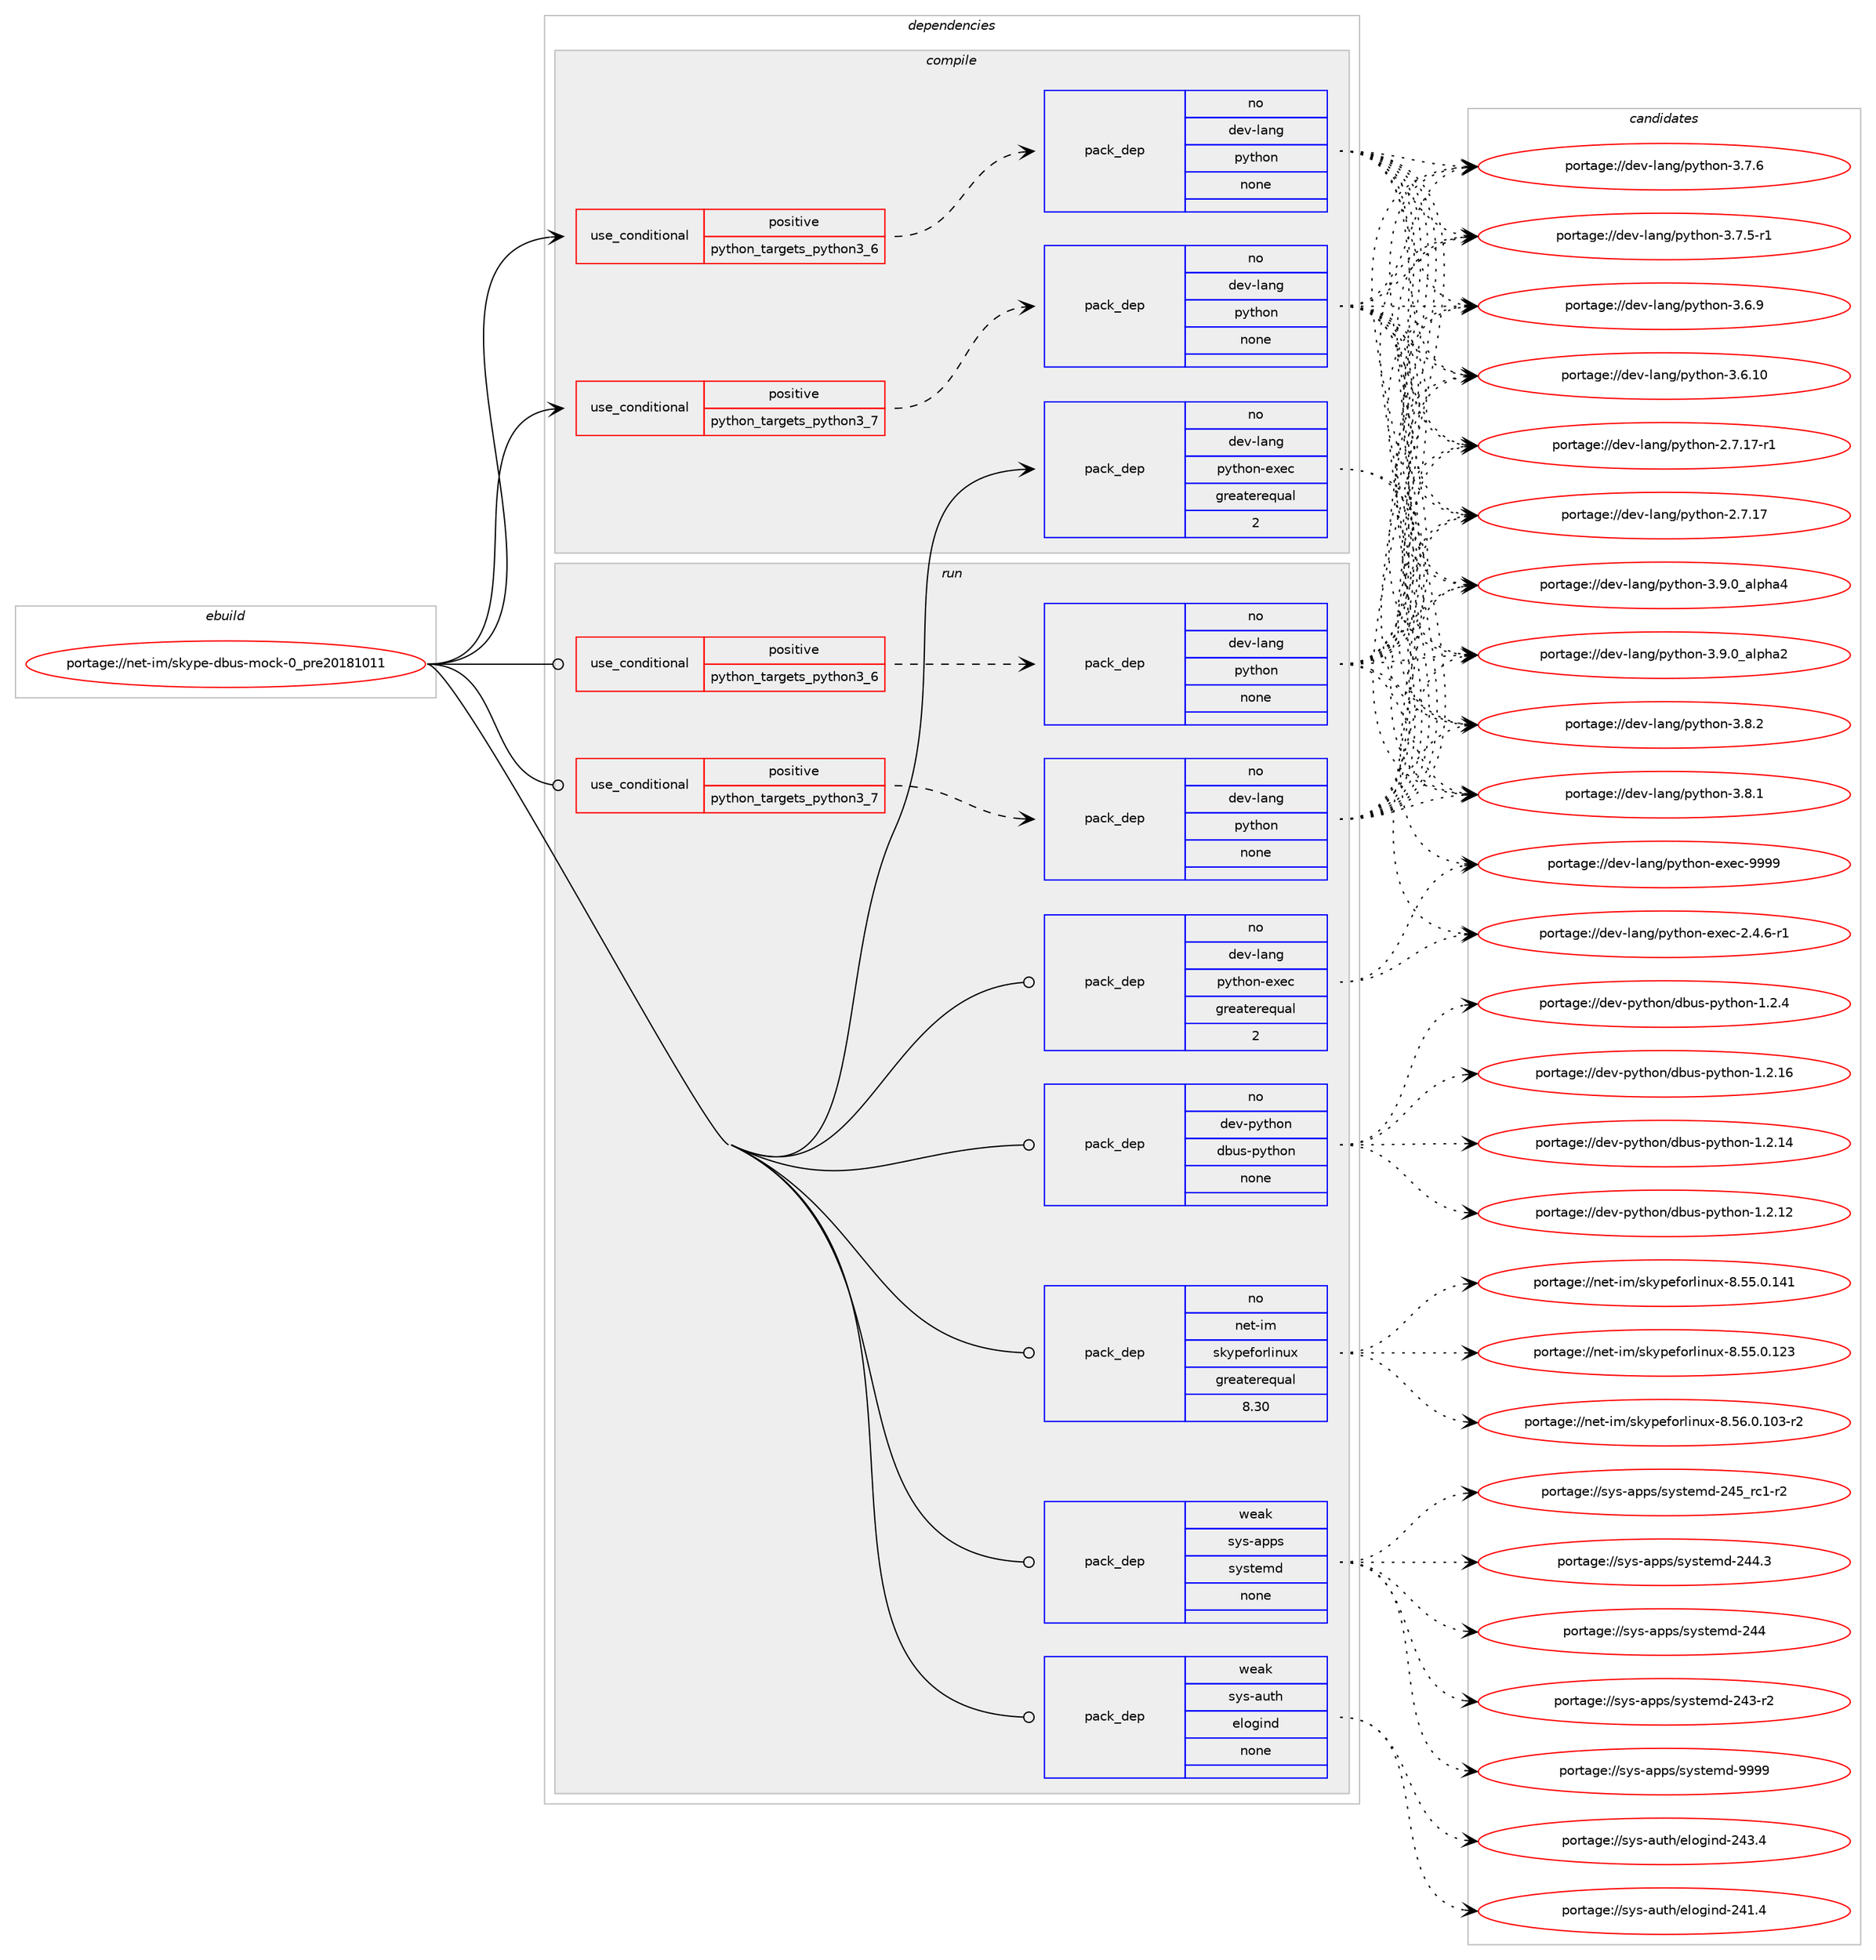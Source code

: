 digraph prolog {

# *************
# Graph options
# *************

newrank=true;
concentrate=true;
compound=true;
graph [rankdir=LR,fontname=Helvetica,fontsize=10,ranksep=1.5];#, ranksep=2.5, nodesep=0.2];
edge  [arrowhead=vee];
node  [fontname=Helvetica,fontsize=10];

# **********
# The ebuild
# **********

subgraph cluster_leftcol {
color=gray;
rank=same;
label=<<i>ebuild</i>>;
id [label="portage://net-im/skype-dbus-mock-0_pre20181011", color=red, width=4, href="../net-im/skype-dbus-mock-0_pre20181011.svg"];
}

# ****************
# The dependencies
# ****************

subgraph cluster_midcol {
color=gray;
label=<<i>dependencies</i>>;
subgraph cluster_compile {
fillcolor="#eeeeee";
style=filled;
label=<<i>compile</i>>;
subgraph cond18179 {
dependency84658 [label=<<TABLE BORDER="0" CELLBORDER="1" CELLSPACING="0" CELLPADDING="4"><TR><TD ROWSPAN="3" CELLPADDING="10">use_conditional</TD></TR><TR><TD>positive</TD></TR><TR><TD>python_targets_python3_6</TD></TR></TABLE>>, shape=none, color=red];
subgraph pack64880 {
dependency84659 [label=<<TABLE BORDER="0" CELLBORDER="1" CELLSPACING="0" CELLPADDING="4" WIDTH="220"><TR><TD ROWSPAN="6" CELLPADDING="30">pack_dep</TD></TR><TR><TD WIDTH="110">no</TD></TR><TR><TD>dev-lang</TD></TR><TR><TD>python</TD></TR><TR><TD>none</TD></TR><TR><TD></TD></TR></TABLE>>, shape=none, color=blue];
}
dependency84658:e -> dependency84659:w [weight=20,style="dashed",arrowhead="vee"];
}
id:e -> dependency84658:w [weight=20,style="solid",arrowhead="vee"];
subgraph cond18180 {
dependency84660 [label=<<TABLE BORDER="0" CELLBORDER="1" CELLSPACING="0" CELLPADDING="4"><TR><TD ROWSPAN="3" CELLPADDING="10">use_conditional</TD></TR><TR><TD>positive</TD></TR><TR><TD>python_targets_python3_7</TD></TR></TABLE>>, shape=none, color=red];
subgraph pack64881 {
dependency84661 [label=<<TABLE BORDER="0" CELLBORDER="1" CELLSPACING="0" CELLPADDING="4" WIDTH="220"><TR><TD ROWSPAN="6" CELLPADDING="30">pack_dep</TD></TR><TR><TD WIDTH="110">no</TD></TR><TR><TD>dev-lang</TD></TR><TR><TD>python</TD></TR><TR><TD>none</TD></TR><TR><TD></TD></TR></TABLE>>, shape=none, color=blue];
}
dependency84660:e -> dependency84661:w [weight=20,style="dashed",arrowhead="vee"];
}
id:e -> dependency84660:w [weight=20,style="solid",arrowhead="vee"];
subgraph pack64882 {
dependency84662 [label=<<TABLE BORDER="0" CELLBORDER="1" CELLSPACING="0" CELLPADDING="4" WIDTH="220"><TR><TD ROWSPAN="6" CELLPADDING="30">pack_dep</TD></TR><TR><TD WIDTH="110">no</TD></TR><TR><TD>dev-lang</TD></TR><TR><TD>python-exec</TD></TR><TR><TD>greaterequal</TD></TR><TR><TD>2</TD></TR></TABLE>>, shape=none, color=blue];
}
id:e -> dependency84662:w [weight=20,style="solid",arrowhead="vee"];
}
subgraph cluster_compileandrun {
fillcolor="#eeeeee";
style=filled;
label=<<i>compile and run</i>>;
}
subgraph cluster_run {
fillcolor="#eeeeee";
style=filled;
label=<<i>run</i>>;
subgraph cond18181 {
dependency84663 [label=<<TABLE BORDER="0" CELLBORDER="1" CELLSPACING="0" CELLPADDING="4"><TR><TD ROWSPAN="3" CELLPADDING="10">use_conditional</TD></TR><TR><TD>positive</TD></TR><TR><TD>python_targets_python3_6</TD></TR></TABLE>>, shape=none, color=red];
subgraph pack64883 {
dependency84664 [label=<<TABLE BORDER="0" CELLBORDER="1" CELLSPACING="0" CELLPADDING="4" WIDTH="220"><TR><TD ROWSPAN="6" CELLPADDING="30">pack_dep</TD></TR><TR><TD WIDTH="110">no</TD></TR><TR><TD>dev-lang</TD></TR><TR><TD>python</TD></TR><TR><TD>none</TD></TR><TR><TD></TD></TR></TABLE>>, shape=none, color=blue];
}
dependency84663:e -> dependency84664:w [weight=20,style="dashed",arrowhead="vee"];
}
id:e -> dependency84663:w [weight=20,style="solid",arrowhead="odot"];
subgraph cond18182 {
dependency84665 [label=<<TABLE BORDER="0" CELLBORDER="1" CELLSPACING="0" CELLPADDING="4"><TR><TD ROWSPAN="3" CELLPADDING="10">use_conditional</TD></TR><TR><TD>positive</TD></TR><TR><TD>python_targets_python3_7</TD></TR></TABLE>>, shape=none, color=red];
subgraph pack64884 {
dependency84666 [label=<<TABLE BORDER="0" CELLBORDER="1" CELLSPACING="0" CELLPADDING="4" WIDTH="220"><TR><TD ROWSPAN="6" CELLPADDING="30">pack_dep</TD></TR><TR><TD WIDTH="110">no</TD></TR><TR><TD>dev-lang</TD></TR><TR><TD>python</TD></TR><TR><TD>none</TD></TR><TR><TD></TD></TR></TABLE>>, shape=none, color=blue];
}
dependency84665:e -> dependency84666:w [weight=20,style="dashed",arrowhead="vee"];
}
id:e -> dependency84665:w [weight=20,style="solid",arrowhead="odot"];
subgraph pack64885 {
dependency84667 [label=<<TABLE BORDER="0" CELLBORDER="1" CELLSPACING="0" CELLPADDING="4" WIDTH="220"><TR><TD ROWSPAN="6" CELLPADDING="30">pack_dep</TD></TR><TR><TD WIDTH="110">no</TD></TR><TR><TD>dev-lang</TD></TR><TR><TD>python-exec</TD></TR><TR><TD>greaterequal</TD></TR><TR><TD>2</TD></TR></TABLE>>, shape=none, color=blue];
}
id:e -> dependency84667:w [weight=20,style="solid",arrowhead="odot"];
subgraph pack64886 {
dependency84668 [label=<<TABLE BORDER="0" CELLBORDER="1" CELLSPACING="0" CELLPADDING="4" WIDTH="220"><TR><TD ROWSPAN="6" CELLPADDING="30">pack_dep</TD></TR><TR><TD WIDTH="110">no</TD></TR><TR><TD>dev-python</TD></TR><TR><TD>dbus-python</TD></TR><TR><TD>none</TD></TR><TR><TD></TD></TR></TABLE>>, shape=none, color=blue];
}
id:e -> dependency84668:w [weight=20,style="solid",arrowhead="odot"];
subgraph pack64887 {
dependency84669 [label=<<TABLE BORDER="0" CELLBORDER="1" CELLSPACING="0" CELLPADDING="4" WIDTH="220"><TR><TD ROWSPAN="6" CELLPADDING="30">pack_dep</TD></TR><TR><TD WIDTH="110">no</TD></TR><TR><TD>net-im</TD></TR><TR><TD>skypeforlinux</TD></TR><TR><TD>greaterequal</TD></TR><TR><TD>8.30</TD></TR></TABLE>>, shape=none, color=blue];
}
id:e -> dependency84669:w [weight=20,style="solid",arrowhead="odot"];
subgraph pack64888 {
dependency84670 [label=<<TABLE BORDER="0" CELLBORDER="1" CELLSPACING="0" CELLPADDING="4" WIDTH="220"><TR><TD ROWSPAN="6" CELLPADDING="30">pack_dep</TD></TR><TR><TD WIDTH="110">weak</TD></TR><TR><TD>sys-apps</TD></TR><TR><TD>systemd</TD></TR><TR><TD>none</TD></TR><TR><TD></TD></TR></TABLE>>, shape=none, color=blue];
}
id:e -> dependency84670:w [weight=20,style="solid",arrowhead="odot"];
subgraph pack64889 {
dependency84671 [label=<<TABLE BORDER="0" CELLBORDER="1" CELLSPACING="0" CELLPADDING="4" WIDTH="220"><TR><TD ROWSPAN="6" CELLPADDING="30">pack_dep</TD></TR><TR><TD WIDTH="110">weak</TD></TR><TR><TD>sys-auth</TD></TR><TR><TD>elogind</TD></TR><TR><TD>none</TD></TR><TR><TD></TD></TR></TABLE>>, shape=none, color=blue];
}
id:e -> dependency84671:w [weight=20,style="solid",arrowhead="odot"];
}
}

# **************
# The candidates
# **************

subgraph cluster_choices {
rank=same;
color=gray;
label=<<i>candidates</i>>;

subgraph choice64880 {
color=black;
nodesep=1;
choice10010111845108971101034711212111610411111045514657464895971081121049752 [label="portage://dev-lang/python-3.9.0_alpha4", color=red, width=4,href="../dev-lang/python-3.9.0_alpha4.svg"];
choice10010111845108971101034711212111610411111045514657464895971081121049750 [label="portage://dev-lang/python-3.9.0_alpha2", color=red, width=4,href="../dev-lang/python-3.9.0_alpha2.svg"];
choice100101118451089711010347112121116104111110455146564650 [label="portage://dev-lang/python-3.8.2", color=red, width=4,href="../dev-lang/python-3.8.2.svg"];
choice100101118451089711010347112121116104111110455146564649 [label="portage://dev-lang/python-3.8.1", color=red, width=4,href="../dev-lang/python-3.8.1.svg"];
choice100101118451089711010347112121116104111110455146554654 [label="portage://dev-lang/python-3.7.6", color=red, width=4,href="../dev-lang/python-3.7.6.svg"];
choice1001011184510897110103471121211161041111104551465546534511449 [label="portage://dev-lang/python-3.7.5-r1", color=red, width=4,href="../dev-lang/python-3.7.5-r1.svg"];
choice100101118451089711010347112121116104111110455146544657 [label="portage://dev-lang/python-3.6.9", color=red, width=4,href="../dev-lang/python-3.6.9.svg"];
choice10010111845108971101034711212111610411111045514654464948 [label="portage://dev-lang/python-3.6.10", color=red, width=4,href="../dev-lang/python-3.6.10.svg"];
choice100101118451089711010347112121116104111110455046554649554511449 [label="portage://dev-lang/python-2.7.17-r1", color=red, width=4,href="../dev-lang/python-2.7.17-r1.svg"];
choice10010111845108971101034711212111610411111045504655464955 [label="portage://dev-lang/python-2.7.17", color=red, width=4,href="../dev-lang/python-2.7.17.svg"];
dependency84659:e -> choice10010111845108971101034711212111610411111045514657464895971081121049752:w [style=dotted,weight="100"];
dependency84659:e -> choice10010111845108971101034711212111610411111045514657464895971081121049750:w [style=dotted,weight="100"];
dependency84659:e -> choice100101118451089711010347112121116104111110455146564650:w [style=dotted,weight="100"];
dependency84659:e -> choice100101118451089711010347112121116104111110455146564649:w [style=dotted,weight="100"];
dependency84659:e -> choice100101118451089711010347112121116104111110455146554654:w [style=dotted,weight="100"];
dependency84659:e -> choice1001011184510897110103471121211161041111104551465546534511449:w [style=dotted,weight="100"];
dependency84659:e -> choice100101118451089711010347112121116104111110455146544657:w [style=dotted,weight="100"];
dependency84659:e -> choice10010111845108971101034711212111610411111045514654464948:w [style=dotted,weight="100"];
dependency84659:e -> choice100101118451089711010347112121116104111110455046554649554511449:w [style=dotted,weight="100"];
dependency84659:e -> choice10010111845108971101034711212111610411111045504655464955:w [style=dotted,weight="100"];
}
subgraph choice64881 {
color=black;
nodesep=1;
choice10010111845108971101034711212111610411111045514657464895971081121049752 [label="portage://dev-lang/python-3.9.0_alpha4", color=red, width=4,href="../dev-lang/python-3.9.0_alpha4.svg"];
choice10010111845108971101034711212111610411111045514657464895971081121049750 [label="portage://dev-lang/python-3.9.0_alpha2", color=red, width=4,href="../dev-lang/python-3.9.0_alpha2.svg"];
choice100101118451089711010347112121116104111110455146564650 [label="portage://dev-lang/python-3.8.2", color=red, width=4,href="../dev-lang/python-3.8.2.svg"];
choice100101118451089711010347112121116104111110455146564649 [label="portage://dev-lang/python-3.8.1", color=red, width=4,href="../dev-lang/python-3.8.1.svg"];
choice100101118451089711010347112121116104111110455146554654 [label="portage://dev-lang/python-3.7.6", color=red, width=4,href="../dev-lang/python-3.7.6.svg"];
choice1001011184510897110103471121211161041111104551465546534511449 [label="portage://dev-lang/python-3.7.5-r1", color=red, width=4,href="../dev-lang/python-3.7.5-r1.svg"];
choice100101118451089711010347112121116104111110455146544657 [label="portage://dev-lang/python-3.6.9", color=red, width=4,href="../dev-lang/python-3.6.9.svg"];
choice10010111845108971101034711212111610411111045514654464948 [label="portage://dev-lang/python-3.6.10", color=red, width=4,href="../dev-lang/python-3.6.10.svg"];
choice100101118451089711010347112121116104111110455046554649554511449 [label="portage://dev-lang/python-2.7.17-r1", color=red, width=4,href="../dev-lang/python-2.7.17-r1.svg"];
choice10010111845108971101034711212111610411111045504655464955 [label="portage://dev-lang/python-2.7.17", color=red, width=4,href="../dev-lang/python-2.7.17.svg"];
dependency84661:e -> choice10010111845108971101034711212111610411111045514657464895971081121049752:w [style=dotted,weight="100"];
dependency84661:e -> choice10010111845108971101034711212111610411111045514657464895971081121049750:w [style=dotted,weight="100"];
dependency84661:e -> choice100101118451089711010347112121116104111110455146564650:w [style=dotted,weight="100"];
dependency84661:e -> choice100101118451089711010347112121116104111110455146564649:w [style=dotted,weight="100"];
dependency84661:e -> choice100101118451089711010347112121116104111110455146554654:w [style=dotted,weight="100"];
dependency84661:e -> choice1001011184510897110103471121211161041111104551465546534511449:w [style=dotted,weight="100"];
dependency84661:e -> choice100101118451089711010347112121116104111110455146544657:w [style=dotted,weight="100"];
dependency84661:e -> choice10010111845108971101034711212111610411111045514654464948:w [style=dotted,weight="100"];
dependency84661:e -> choice100101118451089711010347112121116104111110455046554649554511449:w [style=dotted,weight="100"];
dependency84661:e -> choice10010111845108971101034711212111610411111045504655464955:w [style=dotted,weight="100"];
}
subgraph choice64882 {
color=black;
nodesep=1;
choice10010111845108971101034711212111610411111045101120101994557575757 [label="portage://dev-lang/python-exec-9999", color=red, width=4,href="../dev-lang/python-exec-9999.svg"];
choice10010111845108971101034711212111610411111045101120101994550465246544511449 [label="portage://dev-lang/python-exec-2.4.6-r1", color=red, width=4,href="../dev-lang/python-exec-2.4.6-r1.svg"];
dependency84662:e -> choice10010111845108971101034711212111610411111045101120101994557575757:w [style=dotted,weight="100"];
dependency84662:e -> choice10010111845108971101034711212111610411111045101120101994550465246544511449:w [style=dotted,weight="100"];
}
subgraph choice64883 {
color=black;
nodesep=1;
choice10010111845108971101034711212111610411111045514657464895971081121049752 [label="portage://dev-lang/python-3.9.0_alpha4", color=red, width=4,href="../dev-lang/python-3.9.0_alpha4.svg"];
choice10010111845108971101034711212111610411111045514657464895971081121049750 [label="portage://dev-lang/python-3.9.0_alpha2", color=red, width=4,href="../dev-lang/python-3.9.0_alpha2.svg"];
choice100101118451089711010347112121116104111110455146564650 [label="portage://dev-lang/python-3.8.2", color=red, width=4,href="../dev-lang/python-3.8.2.svg"];
choice100101118451089711010347112121116104111110455146564649 [label="portage://dev-lang/python-3.8.1", color=red, width=4,href="../dev-lang/python-3.8.1.svg"];
choice100101118451089711010347112121116104111110455146554654 [label="portage://dev-lang/python-3.7.6", color=red, width=4,href="../dev-lang/python-3.7.6.svg"];
choice1001011184510897110103471121211161041111104551465546534511449 [label="portage://dev-lang/python-3.7.5-r1", color=red, width=4,href="../dev-lang/python-3.7.5-r1.svg"];
choice100101118451089711010347112121116104111110455146544657 [label="portage://dev-lang/python-3.6.9", color=red, width=4,href="../dev-lang/python-3.6.9.svg"];
choice10010111845108971101034711212111610411111045514654464948 [label="portage://dev-lang/python-3.6.10", color=red, width=4,href="../dev-lang/python-3.6.10.svg"];
choice100101118451089711010347112121116104111110455046554649554511449 [label="portage://dev-lang/python-2.7.17-r1", color=red, width=4,href="../dev-lang/python-2.7.17-r1.svg"];
choice10010111845108971101034711212111610411111045504655464955 [label="portage://dev-lang/python-2.7.17", color=red, width=4,href="../dev-lang/python-2.7.17.svg"];
dependency84664:e -> choice10010111845108971101034711212111610411111045514657464895971081121049752:w [style=dotted,weight="100"];
dependency84664:e -> choice10010111845108971101034711212111610411111045514657464895971081121049750:w [style=dotted,weight="100"];
dependency84664:e -> choice100101118451089711010347112121116104111110455146564650:w [style=dotted,weight="100"];
dependency84664:e -> choice100101118451089711010347112121116104111110455146564649:w [style=dotted,weight="100"];
dependency84664:e -> choice100101118451089711010347112121116104111110455146554654:w [style=dotted,weight="100"];
dependency84664:e -> choice1001011184510897110103471121211161041111104551465546534511449:w [style=dotted,weight="100"];
dependency84664:e -> choice100101118451089711010347112121116104111110455146544657:w [style=dotted,weight="100"];
dependency84664:e -> choice10010111845108971101034711212111610411111045514654464948:w [style=dotted,weight="100"];
dependency84664:e -> choice100101118451089711010347112121116104111110455046554649554511449:w [style=dotted,weight="100"];
dependency84664:e -> choice10010111845108971101034711212111610411111045504655464955:w [style=dotted,weight="100"];
}
subgraph choice64884 {
color=black;
nodesep=1;
choice10010111845108971101034711212111610411111045514657464895971081121049752 [label="portage://dev-lang/python-3.9.0_alpha4", color=red, width=4,href="../dev-lang/python-3.9.0_alpha4.svg"];
choice10010111845108971101034711212111610411111045514657464895971081121049750 [label="portage://dev-lang/python-3.9.0_alpha2", color=red, width=4,href="../dev-lang/python-3.9.0_alpha2.svg"];
choice100101118451089711010347112121116104111110455146564650 [label="portage://dev-lang/python-3.8.2", color=red, width=4,href="../dev-lang/python-3.8.2.svg"];
choice100101118451089711010347112121116104111110455146564649 [label="portage://dev-lang/python-3.8.1", color=red, width=4,href="../dev-lang/python-3.8.1.svg"];
choice100101118451089711010347112121116104111110455146554654 [label="portage://dev-lang/python-3.7.6", color=red, width=4,href="../dev-lang/python-3.7.6.svg"];
choice1001011184510897110103471121211161041111104551465546534511449 [label="portage://dev-lang/python-3.7.5-r1", color=red, width=4,href="../dev-lang/python-3.7.5-r1.svg"];
choice100101118451089711010347112121116104111110455146544657 [label="portage://dev-lang/python-3.6.9", color=red, width=4,href="../dev-lang/python-3.6.9.svg"];
choice10010111845108971101034711212111610411111045514654464948 [label="portage://dev-lang/python-3.6.10", color=red, width=4,href="../dev-lang/python-3.6.10.svg"];
choice100101118451089711010347112121116104111110455046554649554511449 [label="portage://dev-lang/python-2.7.17-r1", color=red, width=4,href="../dev-lang/python-2.7.17-r1.svg"];
choice10010111845108971101034711212111610411111045504655464955 [label="portage://dev-lang/python-2.7.17", color=red, width=4,href="../dev-lang/python-2.7.17.svg"];
dependency84666:e -> choice10010111845108971101034711212111610411111045514657464895971081121049752:w [style=dotted,weight="100"];
dependency84666:e -> choice10010111845108971101034711212111610411111045514657464895971081121049750:w [style=dotted,weight="100"];
dependency84666:e -> choice100101118451089711010347112121116104111110455146564650:w [style=dotted,weight="100"];
dependency84666:e -> choice100101118451089711010347112121116104111110455146564649:w [style=dotted,weight="100"];
dependency84666:e -> choice100101118451089711010347112121116104111110455146554654:w [style=dotted,weight="100"];
dependency84666:e -> choice1001011184510897110103471121211161041111104551465546534511449:w [style=dotted,weight="100"];
dependency84666:e -> choice100101118451089711010347112121116104111110455146544657:w [style=dotted,weight="100"];
dependency84666:e -> choice10010111845108971101034711212111610411111045514654464948:w [style=dotted,weight="100"];
dependency84666:e -> choice100101118451089711010347112121116104111110455046554649554511449:w [style=dotted,weight="100"];
dependency84666:e -> choice10010111845108971101034711212111610411111045504655464955:w [style=dotted,weight="100"];
}
subgraph choice64885 {
color=black;
nodesep=1;
choice10010111845108971101034711212111610411111045101120101994557575757 [label="portage://dev-lang/python-exec-9999", color=red, width=4,href="../dev-lang/python-exec-9999.svg"];
choice10010111845108971101034711212111610411111045101120101994550465246544511449 [label="portage://dev-lang/python-exec-2.4.6-r1", color=red, width=4,href="../dev-lang/python-exec-2.4.6-r1.svg"];
dependency84667:e -> choice10010111845108971101034711212111610411111045101120101994557575757:w [style=dotted,weight="100"];
dependency84667:e -> choice10010111845108971101034711212111610411111045101120101994550465246544511449:w [style=dotted,weight="100"];
}
subgraph choice64886 {
color=black;
nodesep=1;
choice10010111845112121116104111110471009811711545112121116104111110454946504652 [label="portage://dev-python/dbus-python-1.2.4", color=red, width=4,href="../dev-python/dbus-python-1.2.4.svg"];
choice1001011184511212111610411111047100981171154511212111610411111045494650464954 [label="portage://dev-python/dbus-python-1.2.16", color=red, width=4,href="../dev-python/dbus-python-1.2.16.svg"];
choice1001011184511212111610411111047100981171154511212111610411111045494650464952 [label="portage://dev-python/dbus-python-1.2.14", color=red, width=4,href="../dev-python/dbus-python-1.2.14.svg"];
choice1001011184511212111610411111047100981171154511212111610411111045494650464950 [label="portage://dev-python/dbus-python-1.2.12", color=red, width=4,href="../dev-python/dbus-python-1.2.12.svg"];
dependency84668:e -> choice10010111845112121116104111110471009811711545112121116104111110454946504652:w [style=dotted,weight="100"];
dependency84668:e -> choice1001011184511212111610411111047100981171154511212111610411111045494650464954:w [style=dotted,weight="100"];
dependency84668:e -> choice1001011184511212111610411111047100981171154511212111610411111045494650464952:w [style=dotted,weight="100"];
dependency84668:e -> choice1001011184511212111610411111047100981171154511212111610411111045494650464950:w [style=dotted,weight="100"];
}
subgraph choice64887 {
color=black;
nodesep=1;
choice110101116451051094711510712111210110211111410810511011712045564653544648464948514511450 [label="portage://net-im/skypeforlinux-8.56.0.103-r2", color=red, width=4,href="../net-im/skypeforlinux-8.56.0.103-r2.svg"];
choice11010111645105109471151071211121011021111141081051101171204556465353464846495249 [label="portage://net-im/skypeforlinux-8.55.0.141", color=red, width=4,href="../net-im/skypeforlinux-8.55.0.141.svg"];
choice11010111645105109471151071211121011021111141081051101171204556465353464846495051 [label="portage://net-im/skypeforlinux-8.55.0.123", color=red, width=4,href="../net-im/skypeforlinux-8.55.0.123.svg"];
dependency84669:e -> choice110101116451051094711510712111210110211111410810511011712045564653544648464948514511450:w [style=dotted,weight="100"];
dependency84669:e -> choice11010111645105109471151071211121011021111141081051101171204556465353464846495249:w [style=dotted,weight="100"];
dependency84669:e -> choice11010111645105109471151071211121011021111141081051101171204556465353464846495051:w [style=dotted,weight="100"];
}
subgraph choice64888 {
color=black;
nodesep=1;
choice1151211154597112112115471151211151161011091004557575757 [label="portage://sys-apps/systemd-9999", color=red, width=4,href="../sys-apps/systemd-9999.svg"];
choice115121115459711211211547115121115116101109100455052539511499494511450 [label="portage://sys-apps/systemd-245_rc1-r2", color=red, width=4,href="../sys-apps/systemd-245_rc1-r2.svg"];
choice115121115459711211211547115121115116101109100455052524651 [label="portage://sys-apps/systemd-244.3", color=red, width=4,href="../sys-apps/systemd-244.3.svg"];
choice11512111545971121121154711512111511610110910045505252 [label="portage://sys-apps/systemd-244", color=red, width=4,href="../sys-apps/systemd-244.svg"];
choice115121115459711211211547115121115116101109100455052514511450 [label="portage://sys-apps/systemd-243-r2", color=red, width=4,href="../sys-apps/systemd-243-r2.svg"];
dependency84670:e -> choice1151211154597112112115471151211151161011091004557575757:w [style=dotted,weight="100"];
dependency84670:e -> choice115121115459711211211547115121115116101109100455052539511499494511450:w [style=dotted,weight="100"];
dependency84670:e -> choice115121115459711211211547115121115116101109100455052524651:w [style=dotted,weight="100"];
dependency84670:e -> choice11512111545971121121154711512111511610110910045505252:w [style=dotted,weight="100"];
dependency84670:e -> choice115121115459711211211547115121115116101109100455052514511450:w [style=dotted,weight="100"];
}
subgraph choice64889 {
color=black;
nodesep=1;
choice115121115459711711610447101108111103105110100455052514652 [label="portage://sys-auth/elogind-243.4", color=red, width=4,href="../sys-auth/elogind-243.4.svg"];
choice115121115459711711610447101108111103105110100455052494652 [label="portage://sys-auth/elogind-241.4", color=red, width=4,href="../sys-auth/elogind-241.4.svg"];
dependency84671:e -> choice115121115459711711610447101108111103105110100455052514652:w [style=dotted,weight="100"];
dependency84671:e -> choice115121115459711711610447101108111103105110100455052494652:w [style=dotted,weight="100"];
}
}

}
